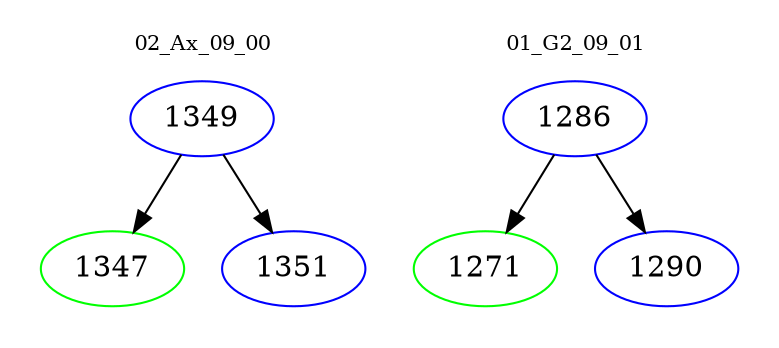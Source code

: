 digraph{
subgraph cluster_0 {
color = white
label = "02_Ax_09_00";
fontsize=10;
T0_1349 [label="1349", color="blue"]
T0_1349 -> T0_1347 [color="black"]
T0_1347 [label="1347", color="green"]
T0_1349 -> T0_1351 [color="black"]
T0_1351 [label="1351", color="blue"]
}
subgraph cluster_1 {
color = white
label = "01_G2_09_01";
fontsize=10;
T1_1286 [label="1286", color="blue"]
T1_1286 -> T1_1271 [color="black"]
T1_1271 [label="1271", color="green"]
T1_1286 -> T1_1290 [color="black"]
T1_1290 [label="1290", color="blue"]
}
}
